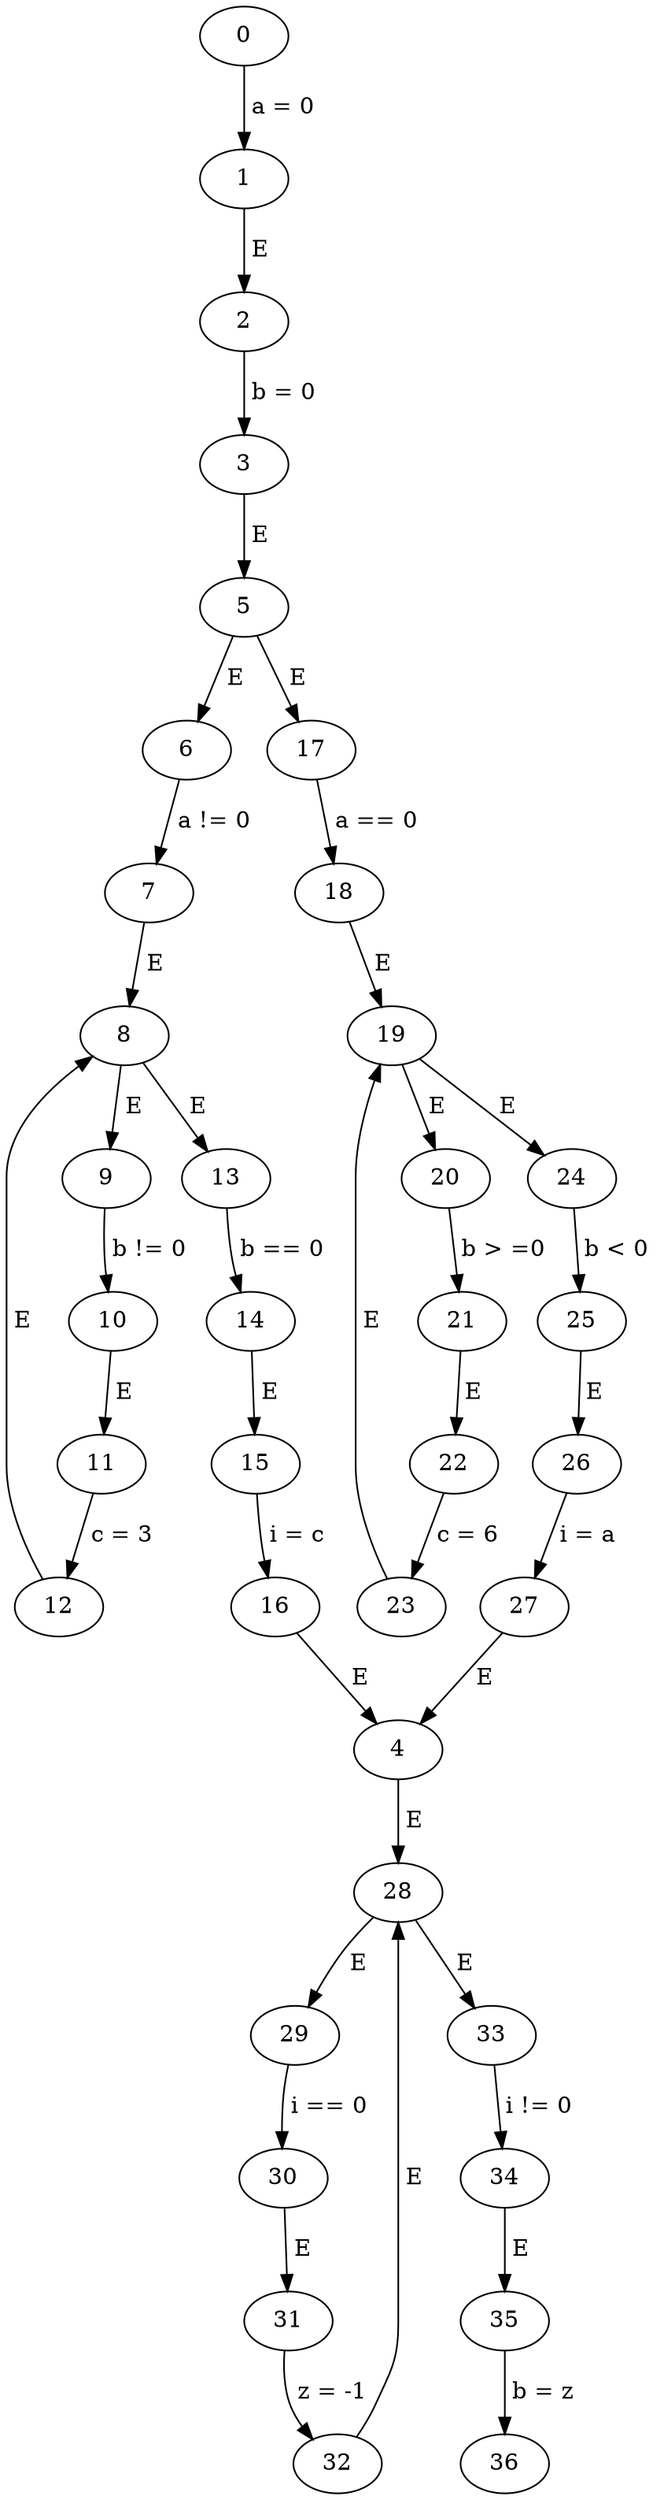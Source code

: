 // ambwhile
digraph {
	8 -> 9 [label=" E "]
	5 -> 6 [label=" E "]
	26 -> 27 [label=" i = a "]
	30 -> 31 [label=" E "]
	25 -> 26 [label=" E "]
	32 -> 28 [label=" E "]
	10 -> 11 [label=" E "]
	8 -> 13 [label=" E "]
	20 -> 21 [label=" b > =0 "]
	13 -> 14 [label=" b == 0 "]
	29 -> 30 [label=" i == 0 "]
	1 -> 2 [label=" E "]
	5 -> 17 [label=" E "]
	17 -> 18 [label=" a == 0 "]
	34 -> 35 [label=" E "]
	28 -> 33 [label=" E "]
	23 -> 19 [label=" E "]
	19 -> 20 [label=" E "]
	31 -> 32 [label=" z = -1 "]
	6 -> 7 [label=" a != 0 "]
	12 -> 8 [label=" E "]
	18 -> 19 [label=" E "]
	27 -> 4 [label=" E "]
	9 -> 10 [label=" b != 0 "]
	21 -> 22 [label=" E "]
	4 -> 28 [label=" E "]
	14 -> 15 [label=" E "]
	33 -> 34 [label=" i != 0 "]
	7 -> 8 [label=" E "]
	15 -> 16 [label=" i = c "]
	22 -> 23 [label=" c = 6 "]
	28 -> 29 [label=" E "]
	16 -> 4 [label=" E "]
	2 -> 3 [label=" b = 0 "]
	0 -> 1 [label=" a = 0 "]
	35 -> 36 [label=" b = z "]
	3 -> 5 [label=" E "]
	24 -> 25 [label=" b < 0 "]
	11 -> 12 [label=" c = 3 "]
	19 -> 24 [label=" E "]
}
